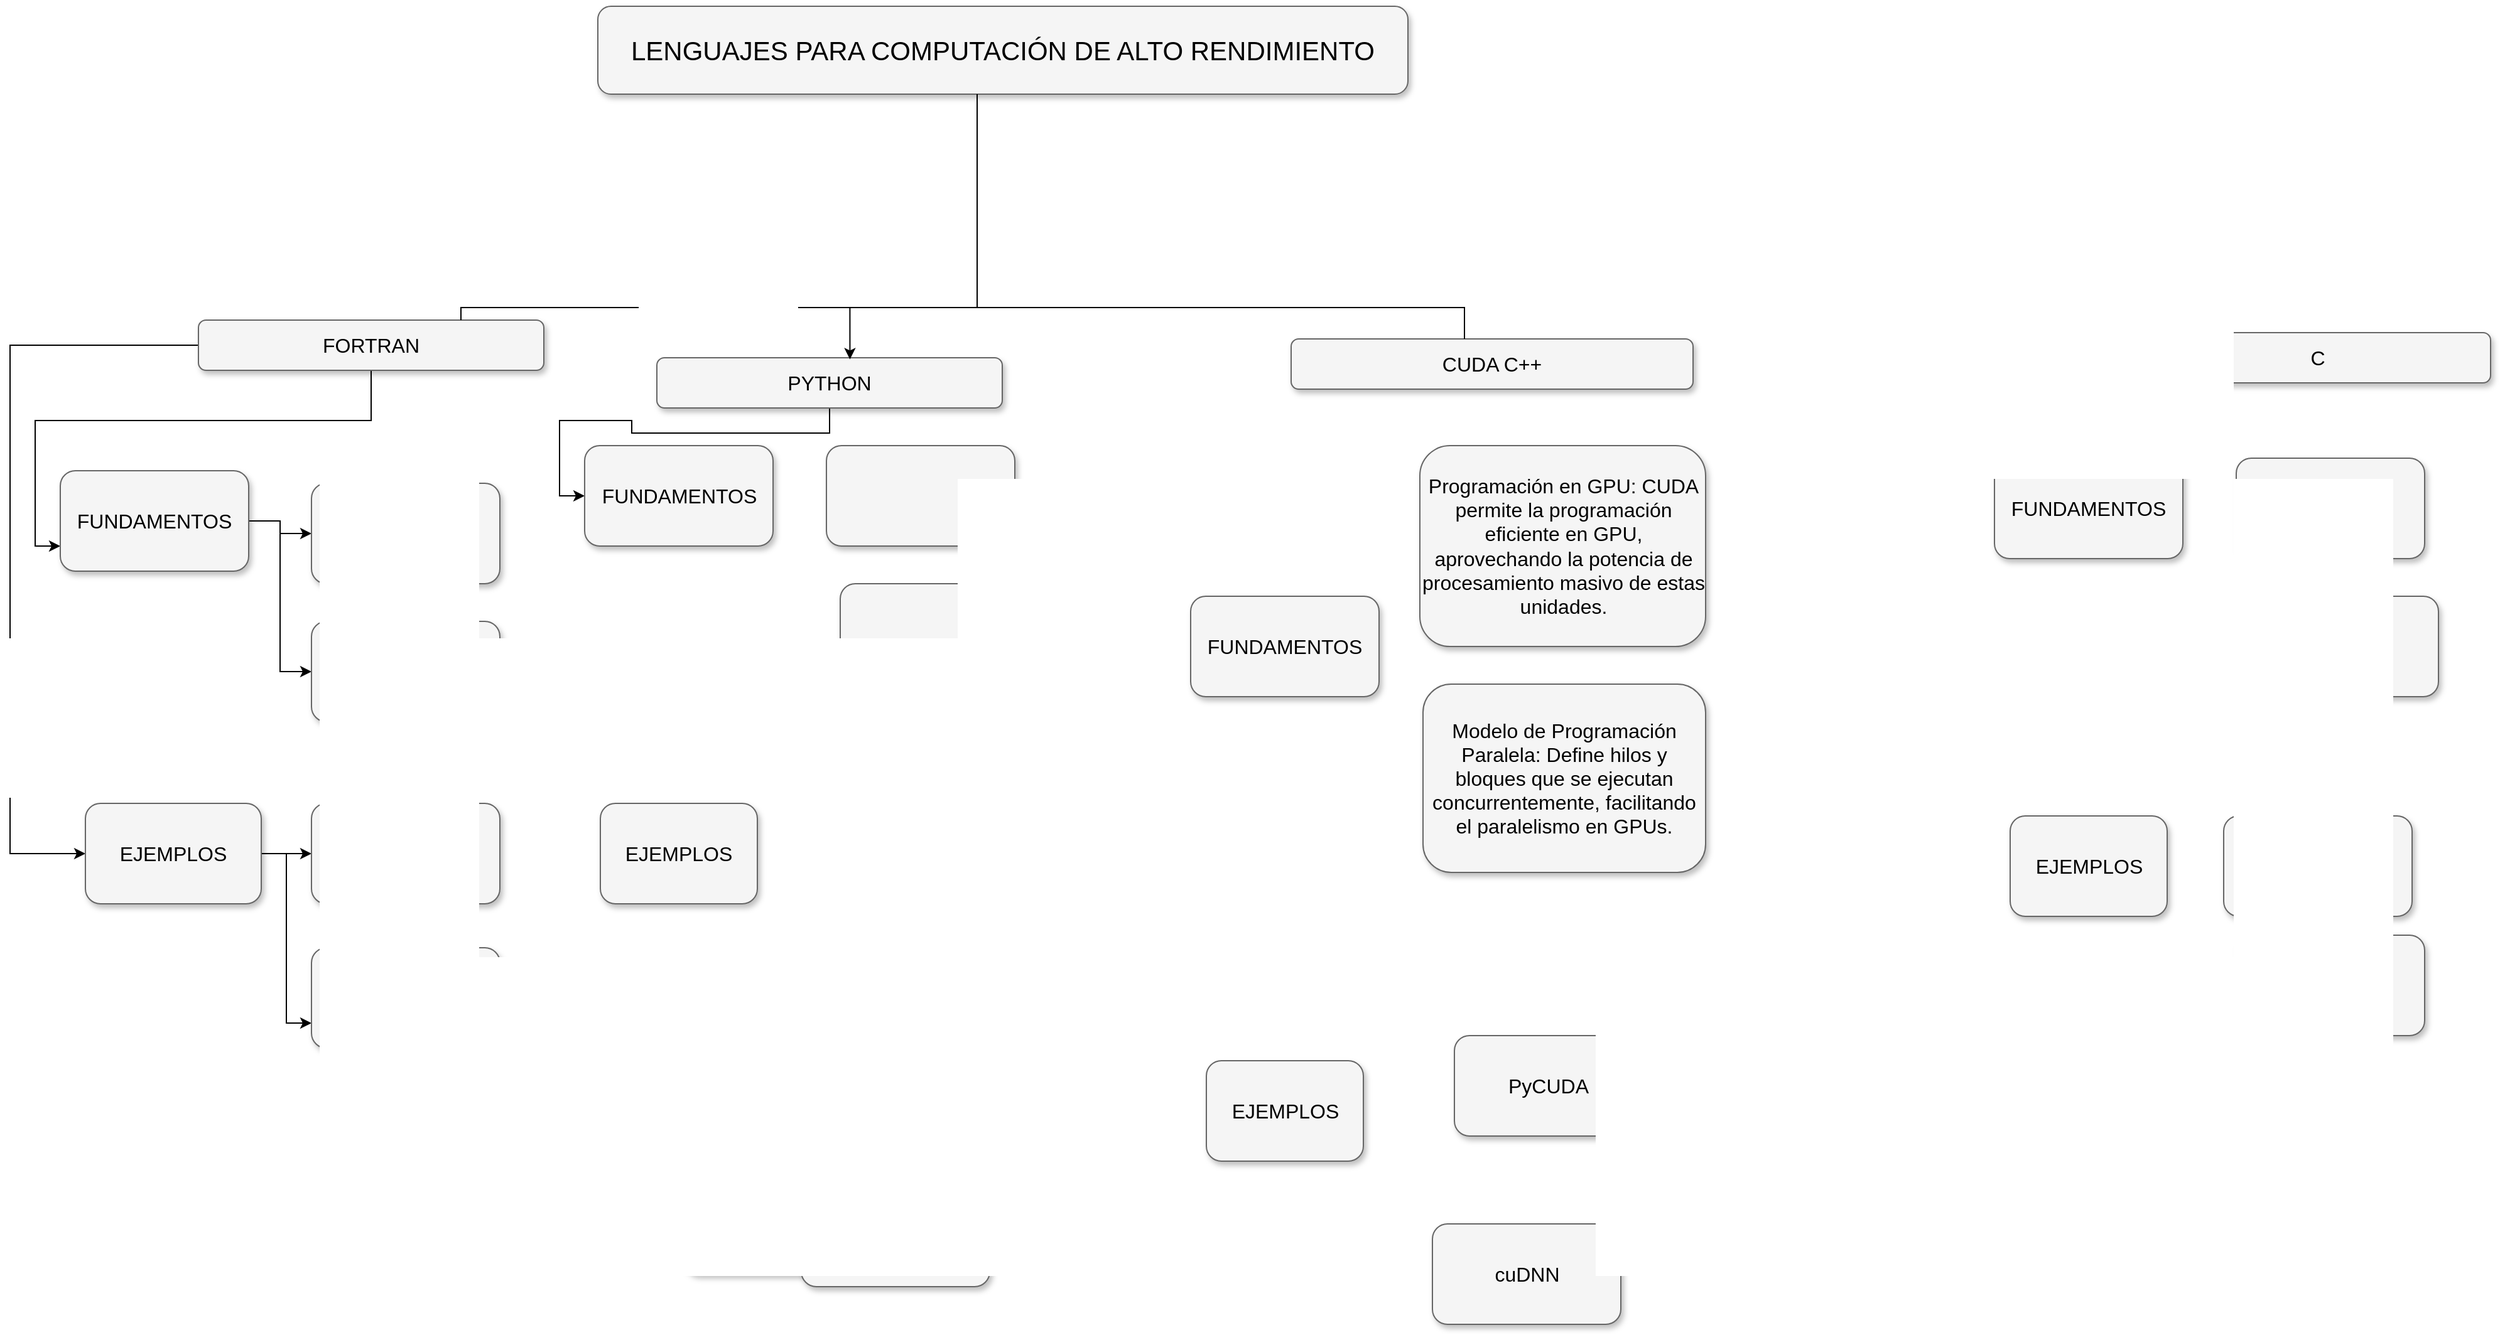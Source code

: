 <mxfile version="22.1.21" type="github">
  <diagram name="Page-1" id="b98fa263-6416-c6ec-5b7d-78bf54ef71d0">
    <mxGraphModel dx="1902" dy="1122" grid="1" gridSize="10" guides="1" tooltips="1" connect="1" arrows="1" fold="1" page="1" pageScale="1.5" pageWidth="1169" pageHeight="826" background="none" math="0" shadow="0">
      <root>
        <mxCell id="0" style=";html=1;" />
        <mxCell id="1" style=";html=1;" parent="0" />
        <mxCell id="303ed1de8c2c98b4-3" value="&lt;font style=&quot;font-size: 21px;&quot;&gt;LENGUAJES PARA COMPUTACIÓN DE ALTO RENDIMIENTO&lt;/font&gt;" style="whiteSpace=wrap;html=1;rounded=1;shadow=1;strokeWidth=1;fontSize=16;align=center;fillColor=#f5f5f5;strokeColor=#666666;" parent="1" vertex="1">
          <mxGeometry x="528" y="170" width="645" height="70" as="geometry" />
        </mxCell>
        <mxCell id="3Gz9zS-fkLntQRFdHaT7-12" style="edgeStyle=orthogonalEdgeStyle;rounded=0;orthogonalLoop=1;jettySize=auto;html=1;" edge="1" parent="1" source="303ed1de8c2c98b4-5" target="303ed1de8c2c98b4-21">
          <mxGeometry relative="1" as="geometry">
            <Array as="points">
              <mxPoint x="60" y="440" />
            </Array>
          </mxGeometry>
        </mxCell>
        <mxCell id="3Gz9zS-fkLntQRFdHaT7-15" style="edgeStyle=orthogonalEdgeStyle;rounded=0;orthogonalLoop=1;jettySize=auto;html=1;entryX=0;entryY=0.75;entryDx=0;entryDy=0;" edge="1" parent="1" source="303ed1de8c2c98b4-5" target="303ed1de8c2c98b4-10">
          <mxGeometry relative="1" as="geometry" />
        </mxCell>
        <mxCell id="303ed1de8c2c98b4-5" value="FORTRAN" style="whiteSpace=wrap;html=1;rounded=1;shadow=1;strokeWidth=1;fontSize=16;align=center;fillColor=#f5f5f5;strokeColor=#666666;" parent="1" vertex="1">
          <mxGeometry x="210" y="420" width="275" height="40" as="geometry" />
        </mxCell>
        <mxCell id="3Gz9zS-fkLntQRFdHaT7-56" style="edgeStyle=orthogonalEdgeStyle;rounded=0;orthogonalLoop=1;jettySize=auto;html=1;entryX=0;entryY=0.5;entryDx=0;entryDy=0;" edge="1" parent="1" source="303ed1de8c2c98b4-6" target="3Gz9zS-fkLntQRFdHaT7-9">
          <mxGeometry relative="1" as="geometry" />
        </mxCell>
        <mxCell id="303ed1de8c2c98b4-6" value="PYTHON" style="whiteSpace=wrap;html=1;rounded=1;shadow=1;strokeWidth=1;fontSize=16;align=center;fillColor=#f5f5f5;strokeColor=#666666;" parent="1" vertex="1">
          <mxGeometry x="575" y="450" width="275" height="40" as="geometry" />
        </mxCell>
        <mxCell id="303ed1de8c2c98b4-8" value="CUDA C++" style="whiteSpace=wrap;html=1;rounded=1;shadow=1;strokeWidth=1;fontSize=16;align=center;fillColor=#f5f5f5;strokeColor=#666666;" parent="1" vertex="1">
          <mxGeometry x="1080" y="435" width="320" height="40" as="geometry" />
        </mxCell>
        <mxCell id="303ed1de8c2c98b4-9" value="C" style="whiteSpace=wrap;html=1;rounded=1;shadow=1;strokeWidth=1;fontSize=16;align=center;fillColor=#f5f5f5;strokeColor=#666666;" parent="1" vertex="1">
          <mxGeometry x="1760" y="430" width="275" height="40" as="geometry" />
        </mxCell>
        <mxCell id="3Gz9zS-fkLntQRFdHaT7-50" style="edgeStyle=orthogonalEdgeStyle;rounded=0;orthogonalLoop=1;jettySize=auto;html=1;" edge="1" parent="1" source="303ed1de8c2c98b4-10" target="3Gz9zS-fkLntQRFdHaT7-42">
          <mxGeometry relative="1" as="geometry" />
        </mxCell>
        <mxCell id="3Gz9zS-fkLntQRFdHaT7-51" style="edgeStyle=orthogonalEdgeStyle;rounded=0;orthogonalLoop=1;jettySize=auto;html=1;entryX=0;entryY=0.5;entryDx=0;entryDy=0;" edge="1" parent="1" source="303ed1de8c2c98b4-10" target="3Gz9zS-fkLntQRFdHaT7-41">
          <mxGeometry relative="1" as="geometry" />
        </mxCell>
        <mxCell id="303ed1de8c2c98b4-10" value="FUNDAMENTOS" style="whiteSpace=wrap;html=1;rounded=1;shadow=1;strokeWidth=1;fontSize=16;align=center;fillColor=#f5f5f5;strokeColor=#666666;" parent="1" vertex="1">
          <mxGeometry x="100" y="540" width="150" height="80" as="geometry" />
        </mxCell>
        <mxCell id="3Gz9zS-fkLntQRFdHaT7-52" style="edgeStyle=orthogonalEdgeStyle;rounded=0;orthogonalLoop=1;jettySize=auto;html=1;" edge="1" parent="1" source="303ed1de8c2c98b4-21" target="3Gz9zS-fkLntQRFdHaT7-40">
          <mxGeometry relative="1" as="geometry" />
        </mxCell>
        <mxCell id="3Gz9zS-fkLntQRFdHaT7-53" style="edgeStyle=orthogonalEdgeStyle;rounded=0;orthogonalLoop=1;jettySize=auto;html=1;entryX=0;entryY=0.75;entryDx=0;entryDy=0;" edge="1" parent="1" source="303ed1de8c2c98b4-21" target="3Gz9zS-fkLntQRFdHaT7-39">
          <mxGeometry relative="1" as="geometry" />
        </mxCell>
        <mxCell id="303ed1de8c2c98b4-21" value="EJEMPLOS&lt;br&gt;" style="whiteSpace=wrap;html=1;rounded=1;shadow=1;strokeWidth=1;fontSize=16;align=center;fillColor=#f5f5f5;strokeColor=#666666;" parent="1" vertex="1">
          <mxGeometry x="120" y="805" width="140" height="80" as="geometry" />
        </mxCell>
        <mxCell id="303ed1de8c2c98b4-80" style="edgeStyle=orthogonalEdgeStyle;html=1;startSize=6;endFill=0;endSize=6;strokeWidth=1;fontSize=16;rounded=0;endArrow=none;" parent="1" target="303ed1de8c2c98b4-5" edge="1">
          <mxGeometry relative="1" as="geometry">
            <Array as="points">
              <mxPoint x="830" y="250" />
              <mxPoint x="830" y="410" />
              <mxPoint x="419" y="410" />
            </Array>
            <mxPoint x="830" y="250" as="sourcePoint" />
          </mxGeometry>
        </mxCell>
        <mxCell id="303ed1de8c2c98b4-83" style="edgeStyle=orthogonalEdgeStyle;html=1;startSize=6;endFill=0;endSize=6;strokeWidth=1;fontSize=16;rounded=0;endArrow=none;" parent="1" target="303ed1de8c2c98b4-8" edge="1">
          <mxGeometry relative="1" as="geometry">
            <Array as="points">
              <mxPoint x="830" y="410" />
              <mxPoint x="1218" y="410" />
            </Array>
            <mxPoint x="830" y="250" as="sourcePoint" />
          </mxGeometry>
        </mxCell>
        <mxCell id="3Gz9zS-fkLntQRFdHaT7-9" value="FUNDAMENTOS" style="whiteSpace=wrap;html=1;rounded=1;shadow=1;strokeWidth=1;fontSize=16;align=center;fillColor=#f5f5f5;strokeColor=#666666;" vertex="1" parent="1">
          <mxGeometry x="517.5" y="520" width="150" height="80" as="geometry" />
        </mxCell>
        <mxCell id="3Gz9zS-fkLntQRFdHaT7-11" value="EJEMPLOS&lt;br&gt;" style="whiteSpace=wrap;html=1;rounded=1;shadow=1;strokeWidth=1;fontSize=16;align=center;fillColor=#f5f5f5;strokeColor=#666666;" vertex="1" parent="1">
          <mxGeometry x="530" y="805" width="125" height="80" as="geometry" />
        </mxCell>
        <mxCell id="3Gz9zS-fkLntQRFdHaT7-38" value="" style="whiteSpace=wrap;html=1;rounded=1;shadow=1;strokeWidth=1;fontSize=16;align=center;fillColor=#f5f5f5;strokeColor=#666666;" vertex="1" parent="1">
          <mxGeometry x="690" y="1090" width="160" height="80" as="geometry" />
        </mxCell>
        <mxCell id="3Gz9zS-fkLntQRFdHaT7-39" value="" style="whiteSpace=wrap;html=1;rounded=1;shadow=1;strokeWidth=1;fontSize=16;align=center;fillColor=#f5f5f5;strokeColor=#666666;" vertex="1" parent="1">
          <mxGeometry x="300" y="920" width="150" height="80" as="geometry" />
        </mxCell>
        <mxCell id="3Gz9zS-fkLntQRFdHaT7-40" value="" style="whiteSpace=wrap;html=1;rounded=1;shadow=1;strokeWidth=1;fontSize=16;align=center;fillColor=#f5f5f5;strokeColor=#666666;" vertex="1" parent="1">
          <mxGeometry x="300" y="805" width="150" height="80" as="geometry" />
        </mxCell>
        <mxCell id="3Gz9zS-fkLntQRFdHaT7-41" value="" style="whiteSpace=wrap;html=1;rounded=1;shadow=1;strokeWidth=1;fontSize=16;align=center;fillColor=#f5f5f5;strokeColor=#666666;" vertex="1" parent="1">
          <mxGeometry x="300" y="660" width="150" height="80" as="geometry" />
        </mxCell>
        <mxCell id="3Gz9zS-fkLntQRFdHaT7-42" value="" style="whiteSpace=wrap;html=1;rounded=1;shadow=1;strokeWidth=1;fontSize=16;align=center;fillColor=#f5f5f5;strokeColor=#666666;" vertex="1" parent="1">
          <mxGeometry x="300" y="550" width="150" height="80" as="geometry" />
        </mxCell>
        <mxCell id="3Gz9zS-fkLntQRFdHaT7-44" value="" style="whiteSpace=wrap;html=1;rounded=1;shadow=1;strokeWidth=1;fontSize=16;align=center;fillColor=#f5f5f5;strokeColor=#666666;" vertex="1" parent="1">
          <mxGeometry x="596" y="1100" width="150" height="80" as="geometry" />
        </mxCell>
        <mxCell id="3Gz9zS-fkLntQRFdHaT7-45" value="" style="whiteSpace=wrap;html=1;rounded=1;shadow=1;strokeWidth=1;fontSize=16;align=center;fillColor=#f5f5f5;strokeColor=#666666;" vertex="1" parent="1">
          <mxGeometry x="690" y="1110" width="150" height="80" as="geometry" />
        </mxCell>
        <mxCell id="3Gz9zS-fkLntQRFdHaT7-46" value="" style="whiteSpace=wrap;html=1;rounded=1;shadow=1;strokeWidth=1;fontSize=16;align=center;fillColor=#f5f5f5;strokeColor=#666666;" vertex="1" parent="1">
          <mxGeometry x="700" y="805" width="150" height="80" as="geometry" />
        </mxCell>
        <mxCell id="3Gz9zS-fkLntQRFdHaT7-47" value="" style="whiteSpace=wrap;html=1;rounded=1;shadow=1;strokeWidth=1;fontSize=16;align=center;fillColor=#f5f5f5;strokeColor=#666666;" vertex="1" parent="1">
          <mxGeometry x="721" y="630" width="150" height="80" as="geometry" />
        </mxCell>
        <mxCell id="3Gz9zS-fkLntQRFdHaT7-48" value="" style="whiteSpace=wrap;html=1;rounded=1;shadow=1;strokeWidth=1;fontSize=16;align=center;fillColor=#f5f5f5;strokeColor=#666666;" vertex="1" parent="1">
          <mxGeometry x="710" y="520" width="150" height="80" as="geometry" />
        </mxCell>
        <mxCell id="3Gz9zS-fkLntQRFdHaT7-49" value="" style="whiteSpace=wrap;html=1;rounded=1;shadow=1;strokeWidth=1;fontSize=16;align=center;fillColor=#f5f5f5;strokeColor=#666666;" vertex="1" parent="1">
          <mxGeometry x="710" y="900" width="150" height="80" as="geometry" />
        </mxCell>
        <mxCell id="3Gz9zS-fkLntQRFdHaT7-55" style="edgeStyle=orthogonalEdgeStyle;rounded=0;orthogonalLoop=1;jettySize=auto;html=1;entryX=0.559;entryY=0.031;entryDx=0;entryDy=0;entryPerimeter=0;" edge="1" parent="1" source="303ed1de8c2c98b4-3" target="303ed1de8c2c98b4-6">
          <mxGeometry relative="1" as="geometry">
            <Array as="points">
              <mxPoint x="830" y="410" />
              <mxPoint x="729" y="410" />
            </Array>
          </mxGeometry>
        </mxCell>
        <mxCell id="4D1bzQeJwv3goNtSGUDf-17" value="FUNDAMENTOS" style="whiteSpace=wrap;html=1;rounded=1;shadow=1;strokeWidth=1;fontSize=16;align=center;fillColor=#f5f5f5;strokeColor=#666666;" vertex="1" parent="1">
          <mxGeometry x="1000" y="640" width="150" height="80" as="geometry" />
        </mxCell>
        <mxCell id="4D1bzQeJwv3goNtSGUDf-18" value="EJEMPLOS&lt;br&gt;" style="whiteSpace=wrap;html=1;rounded=1;shadow=1;strokeWidth=1;fontSize=16;align=center;fillColor=#f5f5f5;strokeColor=#666666;" vertex="1" parent="1">
          <mxGeometry x="1012.5" y="1010" width="125" height="80" as="geometry" />
        </mxCell>
        <mxCell id="4D1bzQeJwv3goNtSGUDf-19" value="PyCUDA" style="whiteSpace=wrap;html=1;rounded=1;shadow=1;strokeWidth=1;fontSize=16;align=center;fillColor=#f5f5f5;strokeColor=#666666;" vertex="1" parent="1">
          <mxGeometry x="1210" y="990" width="150" height="80" as="geometry" />
        </mxCell>
        <mxCell id="4D1bzQeJwv3goNtSGUDf-20" value="Modelo de Programación Paralela: Define hilos y bloques que se ejecutan concurrentemente, facilitando el paralelismo en GPUs." style="whiteSpace=wrap;html=1;rounded=1;shadow=1;strokeWidth=1;fontSize=16;align=center;fillColor=#f5f5f5;strokeColor=#666666;" vertex="1" parent="1">
          <mxGeometry x="1185" y="710" width="225" height="150" as="geometry" />
        </mxCell>
        <mxCell id="4D1bzQeJwv3goNtSGUDf-21" value="Programación en GPU: CUDA permite la programación eficiente en GPU, aprovechando la potencia de procesamiento masivo de estas unidades." style="whiteSpace=wrap;html=1;rounded=1;shadow=1;strokeWidth=1;fontSize=16;align=center;fillColor=#f5f5f5;strokeColor=#666666;" vertex="1" parent="1">
          <mxGeometry x="1182.5" y="520" width="227.5" height="160" as="geometry" />
        </mxCell>
        <mxCell id="4D1bzQeJwv3goNtSGUDf-22" value="cuDNN" style="whiteSpace=wrap;html=1;rounded=1;shadow=1;strokeWidth=1;fontSize=16;align=center;fillColor=#f5f5f5;strokeColor=#666666;" vertex="1" parent="1">
          <mxGeometry x="1192.5" y="1140" width="150" height="80" as="geometry" />
        </mxCell>
        <mxCell id="4D1bzQeJwv3goNtSGUDf-23" value="FUNDAMENTOS" style="whiteSpace=wrap;html=1;rounded=1;shadow=1;strokeWidth=1;fontSize=16;align=center;fillColor=#f5f5f5;strokeColor=#666666;" vertex="1" parent="1">
          <mxGeometry x="1640" y="530" width="150" height="80" as="geometry" />
        </mxCell>
        <mxCell id="4D1bzQeJwv3goNtSGUDf-24" value="EJEMPLOS&lt;br&gt;" style="whiteSpace=wrap;html=1;rounded=1;shadow=1;strokeWidth=1;fontSize=16;align=center;fillColor=#f5f5f5;strokeColor=#666666;" vertex="1" parent="1">
          <mxGeometry x="1652.5" y="815" width="125" height="80" as="geometry" />
        </mxCell>
        <mxCell id="4D1bzQeJwv3goNtSGUDf-25" value="" style="whiteSpace=wrap;html=1;rounded=1;shadow=1;strokeWidth=1;fontSize=16;align=center;fillColor=#f5f5f5;strokeColor=#666666;" vertex="1" parent="1">
          <mxGeometry x="1822.5" y="815" width="150" height="80" as="geometry" />
        </mxCell>
        <mxCell id="4D1bzQeJwv3goNtSGUDf-26" value="" style="whiteSpace=wrap;html=1;rounded=1;shadow=1;strokeWidth=1;fontSize=16;align=center;fillColor=#f5f5f5;strokeColor=#666666;" vertex="1" parent="1">
          <mxGeometry x="1843.5" y="640" width="150" height="80" as="geometry" />
        </mxCell>
        <mxCell id="4D1bzQeJwv3goNtSGUDf-27" value="" style="whiteSpace=wrap;html=1;rounded=1;shadow=1;strokeWidth=1;fontSize=16;align=center;fillColor=#f5f5f5;strokeColor=#666666;" vertex="1" parent="1">
          <mxGeometry x="1832.5" y="530" width="150" height="80" as="geometry" />
        </mxCell>
        <mxCell id="4D1bzQeJwv3goNtSGUDf-28" value="" style="whiteSpace=wrap;html=1;rounded=1;shadow=1;strokeWidth=1;fontSize=16;align=center;fillColor=#f5f5f5;strokeColor=#666666;" vertex="1" parent="1">
          <mxGeometry x="1832.5" y="910" width="150" height="80" as="geometry" />
        </mxCell>
      </root>
    </mxGraphModel>
  </diagram>
</mxfile>
